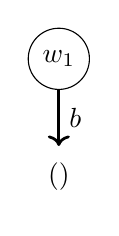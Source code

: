 \begin{tikzpicture}[
  scale=0.8,
  node distance = 1.5cm,
  tnode/.style={circle, text centered, draw=black},
  lnode/.style={circle, text centered},
  arw/.style={->, line width=1pt},
  symline/.style={-, line width=0.8pt}
  ]

\node [tnode] (w1) {$w_1$};
\node [lnode, below of=w1] (w01) {$()$};

\draw [arw] (w1) -- node [midway, right] {$b$} (w01);

\end{tikzpicture}
